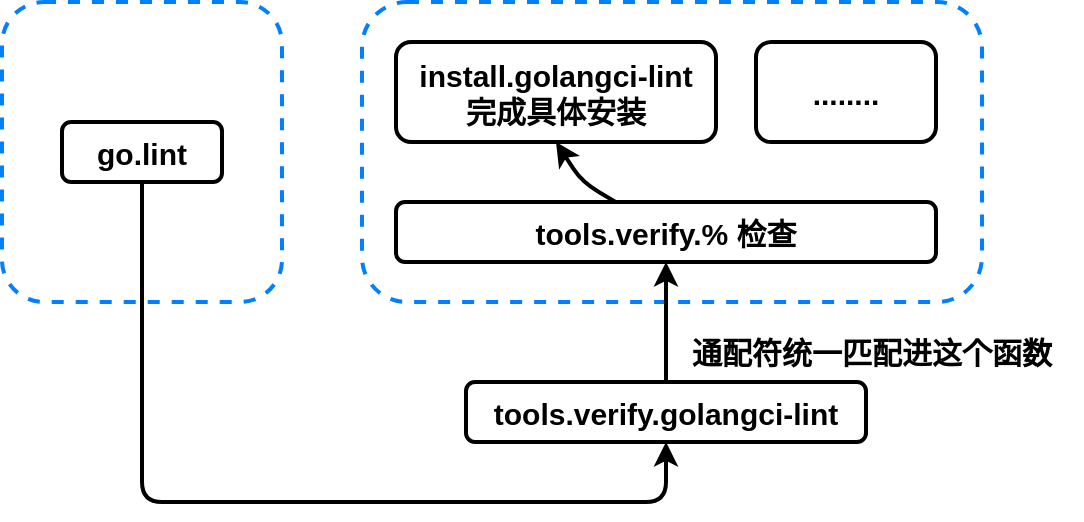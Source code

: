 <mxfile>
    <diagram id="WqBRqizRszyl4wu_RidN" name="Page-1">
        <mxGraphModel dx="670" dy="740" grid="1" gridSize="10" guides="1" tooltips="1" connect="1" arrows="1" fold="1" page="1" pageScale="1" pageWidth="827" pageHeight="1169" math="0" shadow="0">
            <root>
                <mxCell id="0"/>
                <mxCell id="1" parent="0"/>
                <mxCell id="15" value="" style="rounded=1;whiteSpace=wrap;html=1;fontSize=15;strokeWidth=2;fillColor=none;dashed=1;strokeColor=#007FFF;" vertex="1" parent="1">
                    <mxGeometry x="450" y="350" width="310" height="150" as="geometry"/>
                </mxCell>
                <mxCell id="2" value="" style="rounded=1;whiteSpace=wrap;html=1;fontSize=15;strokeWidth=2;fillColor=none;dashed=1;strokeColor=#007FFF;" vertex="1" parent="1">
                    <mxGeometry x="270" y="350" width="140" height="150" as="geometry"/>
                </mxCell>
                <mxCell id="11" style="edgeStyle=none;html=1;entryX=0.5;entryY=1;entryDx=0;entryDy=0;fontSize=15;strokeWidth=2;" edge="1" parent="1" source="12" target="13">
                    <mxGeometry relative="1" as="geometry">
                        <Array as="points">
                            <mxPoint x="560" y="440"/>
                        </Array>
                    </mxGeometry>
                </mxCell>
                <mxCell id="12" value="tools.verify.% 检查" style="rounded=1;strokeWidth=2;fontStyle=1;fontSize=15;" vertex="1" parent="1">
                    <mxGeometry x="467" y="450" width="270" height="30" as="geometry"/>
                </mxCell>
                <mxCell id="13" value="install.golangci-lint&#10;完成具体安装" style="rounded=1;strokeWidth=2;fontStyle=1;fontSize=15;" vertex="1" parent="1">
                    <mxGeometry x="467" y="370" width="160" height="50" as="geometry"/>
                </mxCell>
                <mxCell id="14" value="........" style="rounded=1;strokeWidth=2;fontStyle=1;fontSize=15;" vertex="1" parent="1">
                    <mxGeometry x="647" y="370" width="90" height="50" as="geometry"/>
                </mxCell>
                <mxCell id="20" style="edgeStyle=none;html=1;entryX=0.5;entryY=1;entryDx=0;entryDy=0;strokeWidth=2;" edge="1" parent="1" source="16" target="17">
                    <mxGeometry relative="1" as="geometry">
                        <Array as="points">
                            <mxPoint x="340" y="600"/>
                            <mxPoint x="602" y="600"/>
                        </Array>
                    </mxGeometry>
                </mxCell>
                <mxCell id="16" value="go.lint" style="rounded=1;strokeWidth=2;fontStyle=1;fontSize=15;" vertex="1" parent="1">
                    <mxGeometry x="300" y="410" width="80" height="30" as="geometry"/>
                </mxCell>
                <mxCell id="21" style="edgeStyle=none;html=1;entryX=0.5;entryY=1;entryDx=0;entryDy=0;strokeWidth=2;" edge="1" parent="1" source="17" target="12">
                    <mxGeometry relative="1" as="geometry"/>
                </mxCell>
                <mxCell id="17" value="tools.verify.golangci-lint" style="rounded=1;strokeWidth=2;fontStyle=1;fontSize=15;" vertex="1" parent="1">
                    <mxGeometry x="502" y="540" width="200" height="30" as="geometry"/>
                </mxCell>
                <mxCell id="22" value="通配符统一匹配进这个函数" style="text;html=1;strokeColor=none;fillColor=none;align=center;verticalAlign=middle;whiteSpace=wrap;rounded=0;fontSize=15;fontStyle=1" vertex="1" parent="1">
                    <mxGeometry x="600" y="510" width="210" height="30" as="geometry"/>
                </mxCell>
            </root>
        </mxGraphModel>
    </diagram>
</mxfile>